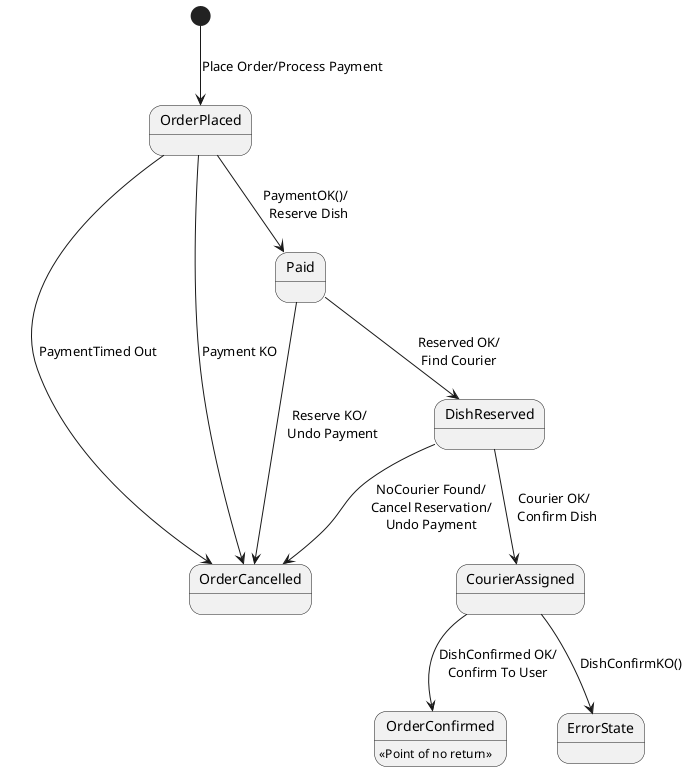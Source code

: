 @startuml
[*] --> OrderPlaced : Place Order/Process Payment

state OrderPlaced {
}

OrderPlaced --> Paid : PaymentOK()/\n  Reserve Dish

OrderPlaced --> OrderCancelled : PaymentTimed Out
OrderPlaced --> OrderCancelled : Payment KO

state Paid {
}

Paid --> DishReserved : Reserved OK/\nFind Courier

Paid --> OrderCancelled : Reserve KO/\n  Undo Payment

state DishReserved {
}

DishReserved --> CourierAssigned : Courier OK/\n  Confirm Dish

DishReserved --> OrderCancelled : NoCourier Found/\nCancel Reservation/\nUndo Payment

state CourierAssigned {
}

CourierAssigned --> OrderConfirmed : DishConfirmed OK/\nConfirm To User

CourierAssigned --> ErrorState : DishConfirmKO()

state OrderConfirmed {
}

state OrderCancelled {
}

state ErrorState {
}

OrderConfirmed : <<Point of no return>>

@enduml
